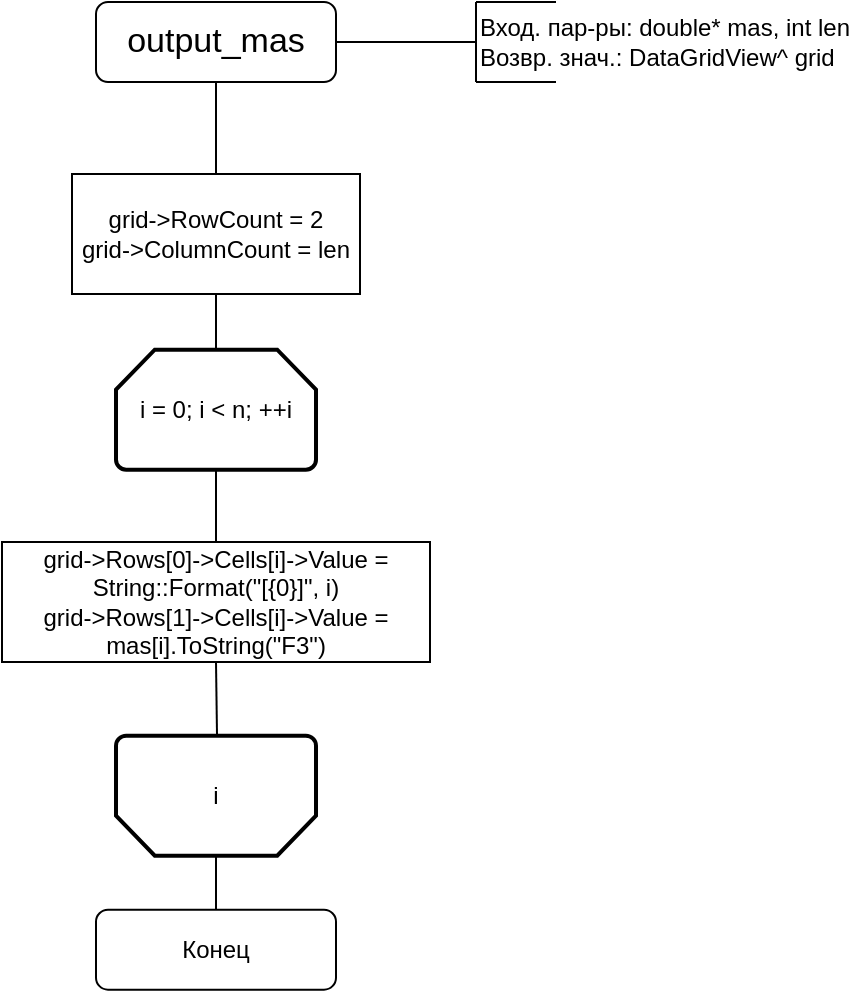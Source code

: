 <mxfile version="21.8.0" type="device">
  <diagram id="C5RBs43oDa-KdzZeNtuy" name="Page-1">
    <mxGraphModel dx="989" dy="523" grid="0" gridSize="10" guides="1" tooltips="1" connect="1" arrows="1" fold="1" page="1" pageScale="1" pageWidth="827" pageHeight="1169" math="0" shadow="0">
      <root>
        <mxCell id="WIyWlLk6GJQsqaUBKTNV-0" />
        <mxCell id="WIyWlLk6GJQsqaUBKTNV-1" parent="WIyWlLk6GJQsqaUBKTNV-0" />
        <mxCell id="XnhOhsrcbPEc2k6Vqo-I-157" value="&lt;font style=&quot;font-size: 17px;&quot;&gt;output_mas&lt;/font&gt;" style="rounded=1;whiteSpace=wrap;html=1;fontSize=14;glass=0;strokeWidth=1;shadow=0;" vertex="1" parent="WIyWlLk6GJQsqaUBKTNV-1">
          <mxGeometry x="298" y="609" width="120" height="40" as="geometry" />
        </mxCell>
        <mxCell id="XnhOhsrcbPEc2k6Vqo-I-158" value="Конец" style="rounded=1;whiteSpace=wrap;html=1;fontSize=12;glass=0;strokeWidth=1;shadow=0;" vertex="1" parent="WIyWlLk6GJQsqaUBKTNV-1">
          <mxGeometry x="298" y="1062.83" width="120" height="40" as="geometry" />
        </mxCell>
        <mxCell id="XnhOhsrcbPEc2k6Vqo-I-159" value="Вход. пар-ры:&amp;nbsp;double* mas, int len&lt;br&gt;Возвр. знач.: DataGridView^ grid" style="text;html=1;strokeColor=none;fillColor=none;align=left;verticalAlign=middle;whiteSpace=wrap;rounded=0;" vertex="1" parent="WIyWlLk6GJQsqaUBKTNV-1">
          <mxGeometry x="488" y="614" width="193" height="30" as="geometry" />
        </mxCell>
        <mxCell id="XnhOhsrcbPEc2k6Vqo-I-160" value="" style="endArrow=none;html=1;rounded=0;entryX=1;entryY=0.5;entryDx=0;entryDy=0;exitX=0;exitY=0.5;exitDx=0;exitDy=0;" edge="1" parent="WIyWlLk6GJQsqaUBKTNV-1" source="XnhOhsrcbPEc2k6Vqo-I-159" target="XnhOhsrcbPEc2k6Vqo-I-157">
          <mxGeometry width="50" height="50" relative="1" as="geometry">
            <mxPoint x="398" y="699" as="sourcePoint" />
            <mxPoint x="448" y="649" as="targetPoint" />
          </mxGeometry>
        </mxCell>
        <mxCell id="XnhOhsrcbPEc2k6Vqo-I-161" value="" style="endArrow=none;html=1;rounded=0;" edge="1" parent="WIyWlLk6GJQsqaUBKTNV-1">
          <mxGeometry width="50" height="50" relative="1" as="geometry">
            <mxPoint x="488" y="609" as="sourcePoint" />
            <mxPoint x="488" y="629" as="targetPoint" />
          </mxGeometry>
        </mxCell>
        <mxCell id="XnhOhsrcbPEc2k6Vqo-I-162" value="" style="endArrow=none;html=1;rounded=0;" edge="1" parent="WIyWlLk6GJQsqaUBKTNV-1">
          <mxGeometry width="50" height="50" relative="1" as="geometry">
            <mxPoint x="488" y="649" as="sourcePoint" />
            <mxPoint x="488" y="629" as="targetPoint" />
          </mxGeometry>
        </mxCell>
        <mxCell id="XnhOhsrcbPEc2k6Vqo-I-163" value="" style="endArrow=none;html=1;rounded=0;" edge="1" parent="WIyWlLk6GJQsqaUBKTNV-1">
          <mxGeometry width="50" height="50" relative="1" as="geometry">
            <mxPoint x="488" y="649" as="sourcePoint" />
            <mxPoint x="528" y="649" as="targetPoint" />
          </mxGeometry>
        </mxCell>
        <mxCell id="XnhOhsrcbPEc2k6Vqo-I-164" value="" style="endArrow=none;html=1;rounded=0;" edge="1" parent="WIyWlLk6GJQsqaUBKTNV-1">
          <mxGeometry width="50" height="50" relative="1" as="geometry">
            <mxPoint x="488" y="609" as="sourcePoint" />
            <mxPoint x="528" y="609" as="targetPoint" />
          </mxGeometry>
        </mxCell>
        <mxCell id="XnhOhsrcbPEc2k6Vqo-I-165" value="" style="endArrow=none;html=1;rounded=0;exitX=0.5;exitY=1;exitDx=0;exitDy=0;entryX=0.5;entryY=0;entryDx=0;entryDy=0;" edge="1" parent="WIyWlLk6GJQsqaUBKTNV-1" source="XnhOhsrcbPEc2k6Vqo-I-157">
          <mxGeometry width="50" height="50" relative="1" as="geometry">
            <mxPoint x="526" y="924" as="sourcePoint" />
            <mxPoint x="358" y="699" as="targetPoint" />
          </mxGeometry>
        </mxCell>
        <mxCell id="XnhOhsrcbPEc2k6Vqo-I-166" value="&lt;div style=&quot;&quot;&gt;&lt;font style=&quot;font-size: 12px;&quot;&gt;grid-&amp;gt;RowCount = 2&lt;/font&gt;&lt;/div&gt;&lt;div style=&quot;&quot;&gt;&lt;font style=&quot;font-size: 12px;&quot;&gt;grid-&amp;gt;ColumnCount = len&lt;/font&gt;&lt;/div&gt;" style="rounded=0;whiteSpace=wrap;html=1;" vertex="1" parent="WIyWlLk6GJQsqaUBKTNV-1">
          <mxGeometry x="286" y="695" width="144" height="60" as="geometry" />
        </mxCell>
        <mxCell id="XnhOhsrcbPEc2k6Vqo-I-167" value="" style="endArrow=none;html=1;rounded=0;exitX=0.5;exitY=0;exitDx=0;exitDy=0;entryX=0.5;entryY=1;entryDx=0;entryDy=0;" edge="1" parent="WIyWlLk6GJQsqaUBKTNV-1" target="XnhOhsrcbPEc2k6Vqo-I-166">
          <mxGeometry width="50" height="50" relative="1" as="geometry">
            <mxPoint x="358" y="782.333" as="sourcePoint" />
            <mxPoint x="603.5" y="731.333" as="targetPoint" />
          </mxGeometry>
        </mxCell>
        <mxCell id="XnhOhsrcbPEc2k6Vqo-I-168" value="&lt;div&gt;grid-&amp;gt;Rows[0]-&amp;gt;Cells[i]-&amp;gt;Value = String::Format(&quot;[{0}]&quot;, i)&lt;/div&gt;&lt;div&gt;grid-&amp;gt;Rows[1]-&amp;gt;Cells[i]-&amp;gt;Value = mas[i].ToString(&quot;F3&quot;)&lt;/div&gt;" style="rounded=0;whiteSpace=wrap;html=1;" vertex="1" parent="WIyWlLk6GJQsqaUBKTNV-1">
          <mxGeometry x="251" y="879" width="214" height="60" as="geometry" />
        </mxCell>
        <mxCell id="XnhOhsrcbPEc2k6Vqo-I-169" value="" style="endArrow=none;html=1;rounded=0;exitX=0.5;exitY=1;exitDx=0;exitDy=0;entryX=0.5;entryY=0;entryDx=0;entryDy=0;exitPerimeter=0;" edge="1" parent="WIyWlLk6GJQsqaUBKTNV-1" source="XnhOhsrcbPEc2k6Vqo-I-171" target="XnhOhsrcbPEc2k6Vqo-I-168">
          <mxGeometry width="50" height="50" relative="1" as="geometry">
            <mxPoint x="358" y="862.333" as="sourcePoint" />
            <mxPoint x="603.5" y="893.333" as="targetPoint" />
          </mxGeometry>
        </mxCell>
        <mxCell id="XnhOhsrcbPEc2k6Vqo-I-170" value="" style="endArrow=none;html=1;rounded=0;exitX=0.5;exitY=1;exitDx=0;exitDy=0;" edge="1" parent="WIyWlLk6GJQsqaUBKTNV-1" source="XnhOhsrcbPEc2k6Vqo-I-168">
          <mxGeometry width="50" height="50" relative="1" as="geometry">
            <mxPoint x="553.5" y="943.333" as="sourcePoint" />
            <mxPoint x="358.5" y="975.333" as="targetPoint" />
          </mxGeometry>
        </mxCell>
        <mxCell id="XnhOhsrcbPEc2k6Vqo-I-171" value="i = 0; i &amp;lt; n; ++i" style="strokeWidth=2;html=1;shape=mxgraph.flowchart.loop_limit;whiteSpace=wrap;" vertex="1" parent="WIyWlLk6GJQsqaUBKTNV-1">
          <mxGeometry x="308.003" y="782.833" width="100" height="60" as="geometry" />
        </mxCell>
        <mxCell id="XnhOhsrcbPEc2k6Vqo-I-172" value="i" style="strokeWidth=2;html=1;shape=mxgraph.flowchart.loop_limit;whiteSpace=wrap;flipH=1;flipV=1;" vertex="1" parent="WIyWlLk6GJQsqaUBKTNV-1">
          <mxGeometry x="308.003" y="975.833" width="100" height="60" as="geometry" />
        </mxCell>
        <mxCell id="XnhOhsrcbPEc2k6Vqo-I-173" value="" style="endArrow=none;html=1;rounded=0;exitX=0.5;exitY=0;exitDx=0;exitDy=0;exitPerimeter=0;entryX=0.5;entryY=0;entryDx=0;entryDy=0;" edge="1" parent="WIyWlLk6GJQsqaUBKTNV-1" source="XnhOhsrcbPEc2k6Vqo-I-172" target="XnhOhsrcbPEc2k6Vqo-I-158">
          <mxGeometry width="50" height="50" relative="1" as="geometry">
            <mxPoint x="270.833" y="953.833" as="sourcePoint" />
            <mxPoint x="320.833" y="903.833" as="targetPoint" />
          </mxGeometry>
        </mxCell>
      </root>
    </mxGraphModel>
  </diagram>
</mxfile>
